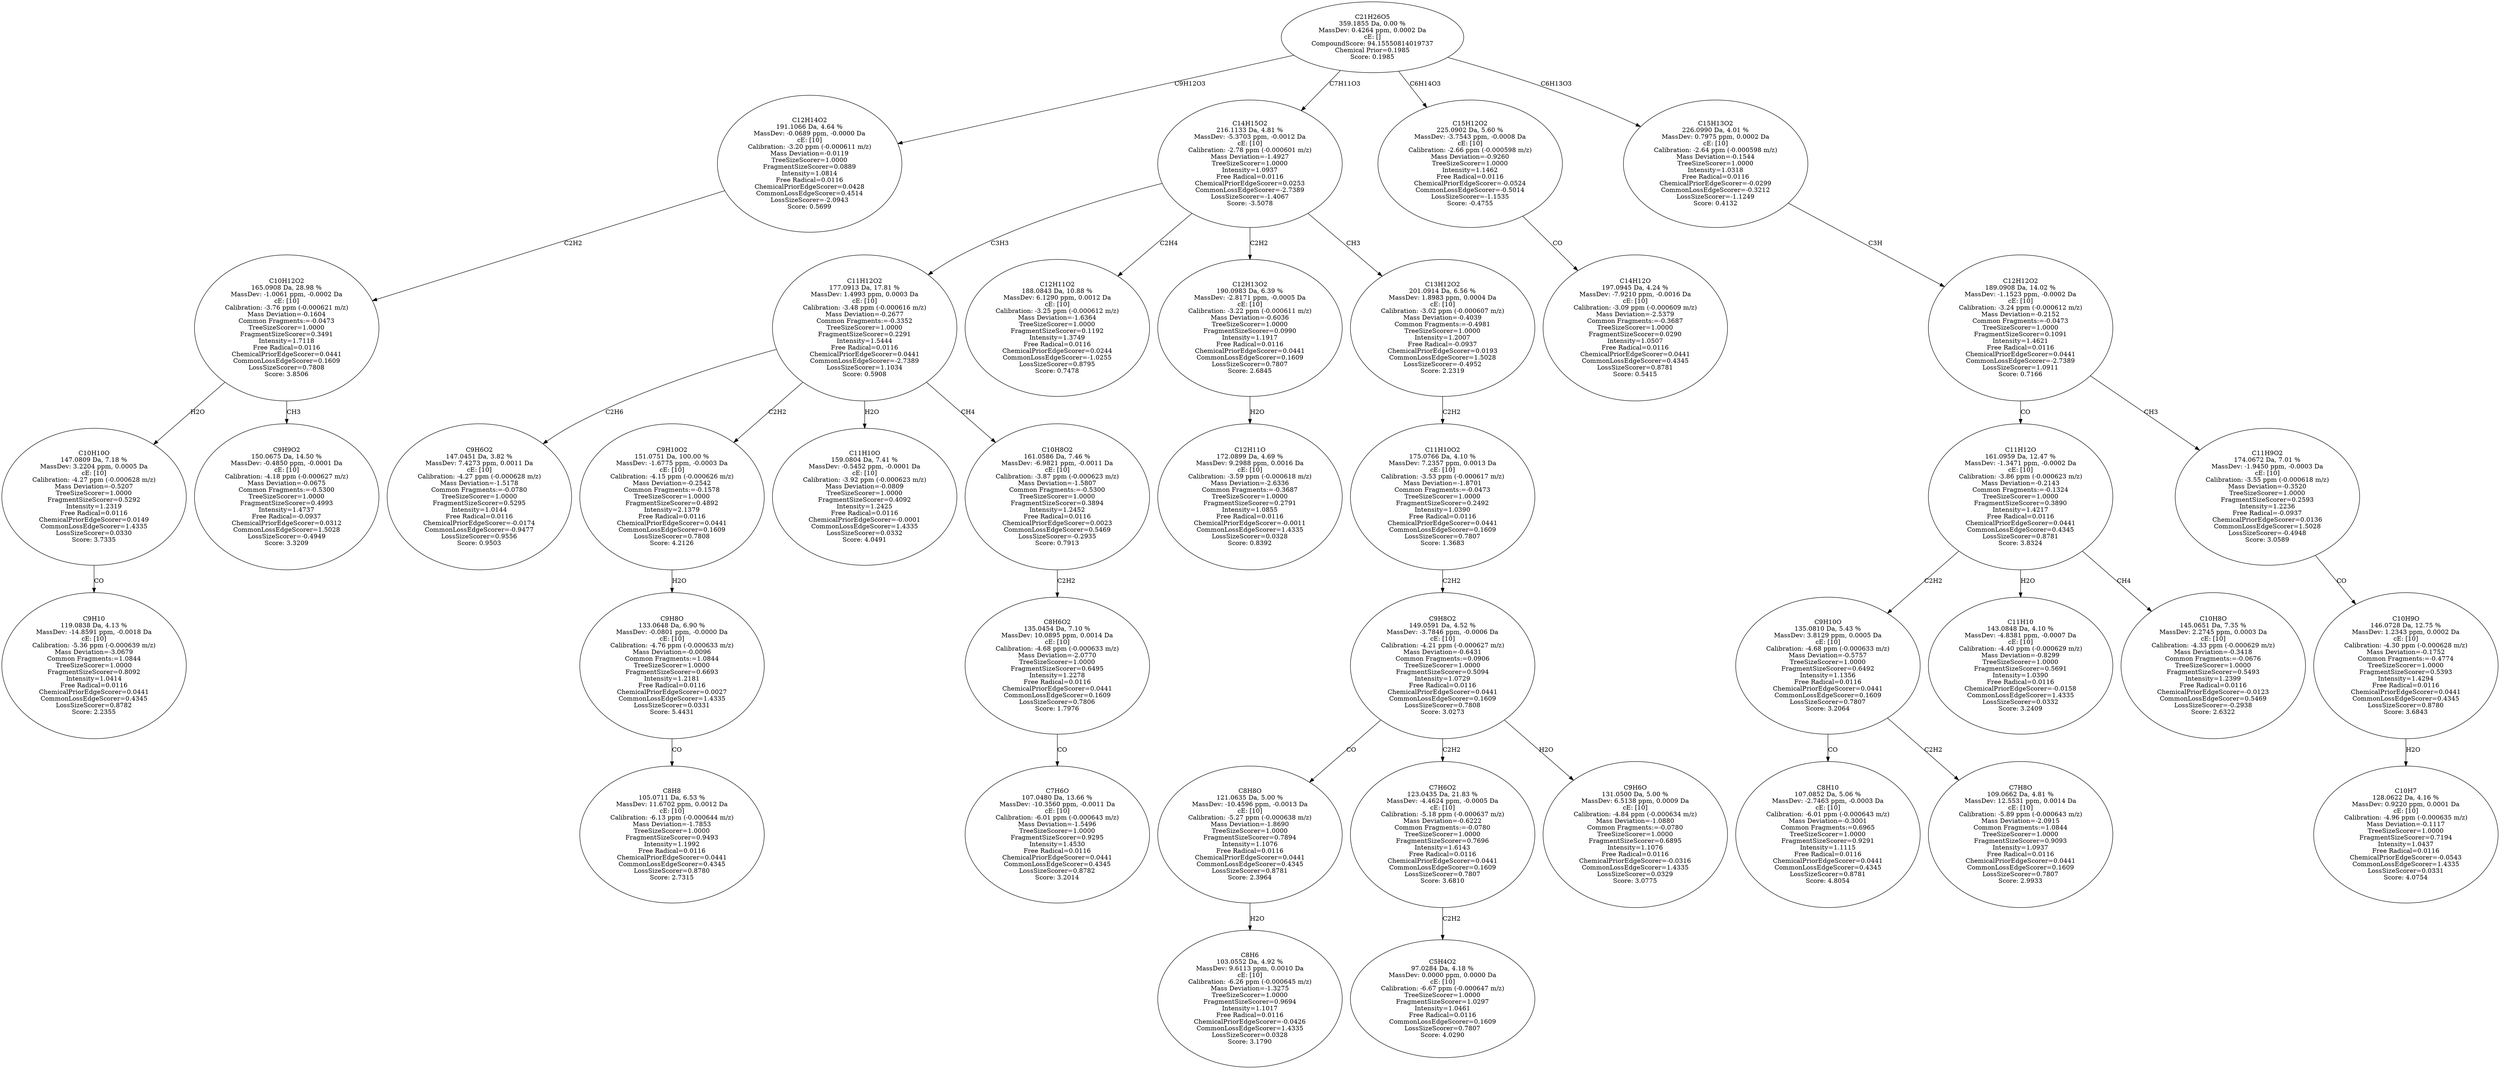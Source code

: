 strict digraph {
v1 [label="C9H10\n119.0838 Da, 4.13 %\nMassDev: -14.8591 ppm, -0.0018 Da\ncE: [10]\nCalibration: -5.36 ppm (-0.000639 m/z)\nMass Deviation=-3.0679\nCommon Fragments:=1.0844\nTreeSizeScorer=1.0000\nFragmentSizeScorer=0.8092\nIntensity=1.0414\nFree Radical=0.0116\nChemicalPriorEdgeScorer=0.0441\nCommonLossEdgeScorer=0.4345\nLossSizeScorer=0.8782\nScore: 2.2355"];
v2 [label="C10H10O\n147.0809 Da, 7.18 %\nMassDev: 3.2204 ppm, 0.0005 Da\ncE: [10]\nCalibration: -4.27 ppm (-0.000628 m/z)\nMass Deviation=-0.5207\nTreeSizeScorer=1.0000\nFragmentSizeScorer=0.5292\nIntensity=1.2319\nFree Radical=0.0116\nChemicalPriorEdgeScorer=0.0149\nCommonLossEdgeScorer=1.4335\nLossSizeScorer=0.0330\nScore: 3.7335"];
v3 [label="C9H9O2\n150.0675 Da, 14.50 %\nMassDev: -0.4850 ppm, -0.0001 Da\ncE: [10]\nCalibration: -4.18 ppm (-0.000627 m/z)\nMass Deviation=-0.0675\nCommon Fragments:=-0.5300\nTreeSizeScorer=1.0000\nFragmentSizeScorer=0.4993\nIntensity=1.4737\nFree Radical=-0.0937\nChemicalPriorEdgeScorer=0.0312\nCommonLossEdgeScorer=1.5028\nLossSizeScorer=-0.4949\nScore: 3.3209"];
v4 [label="C10H12O2\n165.0908 Da, 28.98 %\nMassDev: -1.0061 ppm, -0.0002 Da\ncE: [10]\nCalibration: -3.76 ppm (-0.000621 m/z)\nMass Deviation=-0.1604\nCommon Fragments:=-0.0473\nTreeSizeScorer=1.0000\nFragmentSizeScorer=0.3491\nIntensity=1.7118\nFree Radical=0.0116\nChemicalPriorEdgeScorer=0.0441\nCommonLossEdgeScorer=0.1609\nLossSizeScorer=0.7808\nScore: 3.8506"];
v5 [label="C12H14O2\n191.1066 Da, 4.64 %\nMassDev: -0.0689 ppm, -0.0000 Da\ncE: [10]\nCalibration: -3.20 ppm (-0.000611 m/z)\nMass Deviation=-0.0119\nTreeSizeScorer=1.0000\nFragmentSizeScorer=0.0889\nIntensity=1.0814\nFree Radical=0.0116\nChemicalPriorEdgeScorer=0.0428\nCommonLossEdgeScorer=0.4514\nLossSizeScorer=-2.0943\nScore: 0.5699"];
v6 [label="C9H6O2\n147.0451 Da, 3.82 %\nMassDev: 7.4273 ppm, 0.0011 Da\ncE: [10]\nCalibration: -4.27 ppm (-0.000628 m/z)\nMass Deviation=-1.5178\nCommon Fragments:=-0.0780\nTreeSizeScorer=1.0000\nFragmentSizeScorer=0.5295\nIntensity=1.0144\nFree Radical=0.0116\nChemicalPriorEdgeScorer=-0.0174\nCommonLossEdgeScorer=-0.9477\nLossSizeScorer=0.9556\nScore: 0.9503"];
v7 [label="C8H8\n105.0711 Da, 6.53 %\nMassDev: 11.6702 ppm, 0.0012 Da\ncE: [10]\nCalibration: -6.13 ppm (-0.000644 m/z)\nMass Deviation=-1.7853\nTreeSizeScorer=1.0000\nFragmentSizeScorer=0.9493\nIntensity=1.1992\nFree Radical=0.0116\nChemicalPriorEdgeScorer=0.0441\nCommonLossEdgeScorer=0.4345\nLossSizeScorer=0.8780\nScore: 2.7315"];
v8 [label="C9H8O\n133.0648 Da, 6.90 %\nMassDev: -0.0801 ppm, -0.0000 Da\ncE: [10]\nCalibration: -4.76 ppm (-0.000633 m/z)\nMass Deviation=-0.0096\nCommon Fragments:=1.0844\nTreeSizeScorer=1.0000\nFragmentSizeScorer=0.6693\nIntensity=1.2181\nFree Radical=0.0116\nChemicalPriorEdgeScorer=0.0027\nCommonLossEdgeScorer=1.4335\nLossSizeScorer=0.0331\nScore: 5.4431"];
v9 [label="C9H10O2\n151.0751 Da, 100.00 %\nMassDev: -1.6775 ppm, -0.0003 Da\ncE: [10]\nCalibration: -4.15 ppm (-0.000626 m/z)\nMass Deviation=-0.2542\nCommon Fragments:=-0.1578\nTreeSizeScorer=1.0000\nFragmentSizeScorer=0.4892\nIntensity=2.1379\nFree Radical=0.0116\nChemicalPriorEdgeScorer=0.0441\nCommonLossEdgeScorer=0.1609\nLossSizeScorer=0.7808\nScore: 4.2126"];
v10 [label="C11H10O\n159.0804 Da, 7.41 %\nMassDev: -0.5452 ppm, -0.0001 Da\ncE: [10]\nCalibration: -3.92 ppm (-0.000623 m/z)\nMass Deviation=-0.0809\nTreeSizeScorer=1.0000\nFragmentSizeScorer=0.4092\nIntensity=1.2425\nFree Radical=0.0116\nChemicalPriorEdgeScorer=-0.0001\nCommonLossEdgeScorer=1.4335\nLossSizeScorer=0.0332\nScore: 4.0491"];
v11 [label="C7H6O\n107.0480 Da, 13.66 %\nMassDev: -10.3560 ppm, -0.0011 Da\ncE: [10]\nCalibration: -6.01 ppm (-0.000643 m/z)\nMass Deviation=-1.5496\nTreeSizeScorer=1.0000\nFragmentSizeScorer=0.9295\nIntensity=1.4530\nFree Radical=0.0116\nChemicalPriorEdgeScorer=0.0441\nCommonLossEdgeScorer=0.4345\nLossSizeScorer=0.8782\nScore: 3.2014"];
v12 [label="C8H6O2\n135.0454 Da, 7.10 %\nMassDev: 10.0895 ppm, 0.0014 Da\ncE: [10]\nCalibration: -4.68 ppm (-0.000633 m/z)\nMass Deviation=-2.0770\nTreeSizeScorer=1.0000\nFragmentSizeScorer=0.6495\nIntensity=1.2278\nFree Radical=0.0116\nChemicalPriorEdgeScorer=0.0441\nCommonLossEdgeScorer=0.1609\nLossSizeScorer=0.7806\nScore: 1.7976"];
v13 [label="C10H8O2\n161.0586 Da, 7.46 %\nMassDev: -6.9821 ppm, -0.0011 Da\ncE: [10]\nCalibration: -3.87 ppm (-0.000623 m/z)\nMass Deviation=-1.5807\nCommon Fragments:=-0.5300\nTreeSizeScorer=1.0000\nFragmentSizeScorer=0.3894\nIntensity=1.2452\nFree Radical=0.0116\nChemicalPriorEdgeScorer=0.0023\nCommonLossEdgeScorer=0.5469\nLossSizeScorer=-0.2935\nScore: 0.7913"];
v14 [label="C11H12O2\n177.0913 Da, 17.81 %\nMassDev: 1.4993 ppm, 0.0003 Da\ncE: [10]\nCalibration: -3.48 ppm (-0.000616 m/z)\nMass Deviation=-0.2677\nCommon Fragments:=-0.3352\nTreeSizeScorer=1.0000\nFragmentSizeScorer=0.2291\nIntensity=1.5444\nFree Radical=0.0116\nChemicalPriorEdgeScorer=0.0441\nCommonLossEdgeScorer=-2.7389\nLossSizeScorer=1.1034\nScore: 0.5908"];
v15 [label="C12H11O2\n188.0843 Da, 10.88 %\nMassDev: 6.1290 ppm, 0.0012 Da\ncE: [10]\nCalibration: -3.25 ppm (-0.000612 m/z)\nMass Deviation=-1.6364\nTreeSizeScorer=1.0000\nFragmentSizeScorer=0.1192\nIntensity=1.3749\nFree Radical=0.0116\nChemicalPriorEdgeScorer=0.0244\nCommonLossEdgeScorer=-1.0255\nLossSizeScorer=0.8795\nScore: 0.7478"];
v16 [label="C12H11O\n172.0899 Da, 4.69 %\nMassDev: 9.2988 ppm, 0.0016 Da\ncE: [10]\nCalibration: -3.59 ppm (-0.000618 m/z)\nMass Deviation=-2.6336\nCommon Fragments:=-0.3687\nTreeSizeScorer=1.0000\nFragmentSizeScorer=0.2791\nIntensity=1.0855\nFree Radical=0.0116\nChemicalPriorEdgeScorer=-0.0011\nCommonLossEdgeScorer=1.4335\nLossSizeScorer=0.0328\nScore: 0.8392"];
v17 [label="C12H13O2\n190.0983 Da, 6.39 %\nMassDev: -2.8171 ppm, -0.0005 Da\ncE: [10]\nCalibration: -3.22 ppm (-0.000611 m/z)\nMass Deviation=-0.6036\nTreeSizeScorer=1.0000\nFragmentSizeScorer=0.0990\nIntensity=1.1917\nFree Radical=0.0116\nChemicalPriorEdgeScorer=0.0441\nCommonLossEdgeScorer=0.1609\nLossSizeScorer=0.7807\nScore: 2.6845"];
v18 [label="C8H6\n103.0552 Da, 4.92 %\nMassDev: 9.6113 ppm, 0.0010 Da\ncE: [10]\nCalibration: -6.26 ppm (-0.000645 m/z)\nMass Deviation=-1.3275\nTreeSizeScorer=1.0000\nFragmentSizeScorer=0.9694\nIntensity=1.1017\nFree Radical=0.0116\nChemicalPriorEdgeScorer=-0.0426\nCommonLossEdgeScorer=1.4335\nLossSizeScorer=0.0328\nScore: 3.1790"];
v19 [label="C8H8O\n121.0635 Da, 5.00 %\nMassDev: -10.4596 ppm, -0.0013 Da\ncE: [10]\nCalibration: -5.27 ppm (-0.000638 m/z)\nMass Deviation=-1.8690\nTreeSizeScorer=1.0000\nFragmentSizeScorer=0.7894\nIntensity=1.1076\nFree Radical=0.0116\nChemicalPriorEdgeScorer=0.0441\nCommonLossEdgeScorer=0.4345\nLossSizeScorer=0.8781\nScore: 2.3964"];
v20 [label="C5H4O2\n97.0284 Da, 4.18 %\nMassDev: 0.0000 ppm, 0.0000 Da\ncE: [10]\nCalibration: -6.67 ppm (-0.000647 m/z)\nTreeSizeScorer=1.0000\nFragmentSizeScorer=1.0297\nIntensity=1.0461\nFree Radical=0.0116\nCommonLossEdgeScorer=0.1609\nLossSizeScorer=0.7807\nScore: 4.0290"];
v21 [label="C7H6O2\n123.0435 Da, 21.83 %\nMassDev: -4.4624 ppm, -0.0005 Da\ncE: [10]\nCalibration: -5.18 ppm (-0.000637 m/z)\nMass Deviation=-0.6222\nCommon Fragments:=-0.0780\nTreeSizeScorer=1.0000\nFragmentSizeScorer=0.7696\nIntensity=1.6143\nFree Radical=0.0116\nChemicalPriorEdgeScorer=0.0441\nCommonLossEdgeScorer=0.1609\nLossSizeScorer=0.7807\nScore: 3.6810"];
v22 [label="C9H6O\n131.0500 Da, 5.00 %\nMassDev: 6.5138 ppm, 0.0009 Da\ncE: [10]\nCalibration: -4.84 ppm (-0.000634 m/z)\nMass Deviation=-1.0880\nCommon Fragments:=-0.0780\nTreeSizeScorer=1.0000\nFragmentSizeScorer=0.6895\nIntensity=1.1076\nFree Radical=0.0116\nChemicalPriorEdgeScorer=-0.0316\nCommonLossEdgeScorer=1.4335\nLossSizeScorer=0.0329\nScore: 3.0775"];
v23 [label="C9H8O2\n149.0591 Da, 4.52 %\nMassDev: -3.7846 ppm, -0.0006 Da\ncE: [10]\nCalibration: -4.21 ppm (-0.000627 m/z)\nMass Deviation=-0.6431\nCommon Fragments:=0.0906\nTreeSizeScorer=1.0000\nFragmentSizeScorer=0.5094\nIntensity=1.0729\nFree Radical=0.0116\nChemicalPriorEdgeScorer=0.0441\nCommonLossEdgeScorer=0.1609\nLossSizeScorer=0.7808\nScore: 3.0273"];
v24 [label="C11H10O2\n175.0766 Da, 4.10 %\nMassDev: 7.2357 ppm, 0.0013 Da\ncE: [10]\nCalibration: -3.53 ppm (-0.000617 m/z)\nMass Deviation=-1.8701\nCommon Fragments:=-0.0473\nTreeSizeScorer=1.0000\nFragmentSizeScorer=0.2492\nIntensity=1.0390\nFree Radical=0.0116\nChemicalPriorEdgeScorer=0.0441\nCommonLossEdgeScorer=0.1609\nLossSizeScorer=0.7807\nScore: 1.3683"];
v25 [label="C13H12O2\n201.0914 Da, 6.56 %\nMassDev: 1.8983 ppm, 0.0004 Da\ncE: [10]\nCalibration: -3.02 ppm (-0.000607 m/z)\nMass Deviation=-0.4039\nCommon Fragments:=-0.4981\nTreeSizeScorer=1.0000\nIntensity=1.2007\nFree Radical=-0.0937\nChemicalPriorEdgeScorer=0.0193\nCommonLossEdgeScorer=1.5028\nLossSizeScorer=-0.4952\nScore: 2.2319"];
v26 [label="C14H15O2\n216.1133 Da, 4.81 %\nMassDev: -5.3703 ppm, -0.0012 Da\ncE: [10]\nCalibration: -2.78 ppm (-0.000601 m/z)\nMass Deviation=-1.4927\nTreeSizeScorer=1.0000\nIntensity=1.0937\nFree Radical=0.0116\nChemicalPriorEdgeScorer=0.0253\nCommonLossEdgeScorer=-2.7389\nLossSizeScorer=-1.4067\nScore: -3.5078"];
v27 [label="C14H12O\n197.0945 Da, 4.24 %\nMassDev: -7.9210 ppm, -0.0016 Da\ncE: [10]\nCalibration: -3.09 ppm (-0.000609 m/z)\nMass Deviation=-2.5379\nCommon Fragments:=-0.3687\nTreeSizeScorer=1.0000\nFragmentSizeScorer=0.0290\nIntensity=1.0507\nFree Radical=0.0116\nChemicalPriorEdgeScorer=0.0441\nCommonLossEdgeScorer=0.4345\nLossSizeScorer=0.8781\nScore: 0.5415"];
v28 [label="C15H12O2\n225.0902 Da, 5.60 %\nMassDev: -3.7543 ppm, -0.0008 Da\ncE: [10]\nCalibration: -2.66 ppm (-0.000598 m/z)\nMass Deviation=-0.9260\nTreeSizeScorer=1.0000\nIntensity=1.1462\nFree Radical=0.0116\nChemicalPriorEdgeScorer=-0.0524\nCommonLossEdgeScorer=-0.5014\nLossSizeScorer=-1.1535\nScore: -0.4755"];
v29 [label="C8H10\n107.0852 Da, 5.06 %\nMassDev: -2.7463 ppm, -0.0003 Da\ncE: [10]\nCalibration: -6.01 ppm (-0.000643 m/z)\nMass Deviation=-0.3001\nCommon Fragments:=0.6965\nTreeSizeScorer=1.0000\nFragmentSizeScorer=0.9291\nIntensity=1.1115\nFree Radical=0.0116\nChemicalPriorEdgeScorer=0.0441\nCommonLossEdgeScorer=0.4345\nLossSizeScorer=0.8781\nScore: 4.8054"];
v30 [label="C7H8O\n109.0662 Da, 4.81 %\nMassDev: 12.5531 ppm, 0.0014 Da\ncE: [10]\nCalibration: -5.89 ppm (-0.000643 m/z)\nMass Deviation=-2.0915\nCommon Fragments:=1.0844\nTreeSizeScorer=1.0000\nFragmentSizeScorer=0.9093\nIntensity=1.0937\nFree Radical=0.0116\nChemicalPriorEdgeScorer=0.0441\nCommonLossEdgeScorer=0.1609\nLossSizeScorer=0.7807\nScore: 2.9933"];
v31 [label="C9H10O\n135.0810 Da, 5.43 %\nMassDev: 3.8129 ppm, 0.0005 Da\ncE: [10]\nCalibration: -4.68 ppm (-0.000633 m/z)\nMass Deviation=-0.5757\nTreeSizeScorer=1.0000\nFragmentSizeScorer=0.6492\nIntensity=1.1356\nFree Radical=0.0116\nChemicalPriorEdgeScorer=0.0441\nCommonLossEdgeScorer=0.1609\nLossSizeScorer=0.7807\nScore: 3.2064"];
v32 [label="C11H10\n143.0848 Da, 4.10 %\nMassDev: -4.8381 ppm, -0.0007 Da\ncE: [10]\nCalibration: -4.40 ppm (-0.000629 m/z)\nMass Deviation=-0.8299\nTreeSizeScorer=1.0000\nFragmentSizeScorer=0.5691\nIntensity=1.0390\nFree Radical=0.0116\nChemicalPriorEdgeScorer=-0.0158\nCommonLossEdgeScorer=1.4335\nLossSizeScorer=0.0332\nScore: 3.2409"];
v33 [label="C10H8O\n145.0651 Da, 7.35 %\nMassDev: 2.2745 ppm, 0.0003 Da\ncE: [10]\nCalibration: -4.33 ppm (-0.000629 m/z)\nMass Deviation=-0.3418\nCommon Fragments:=-0.0676\nTreeSizeScorer=1.0000\nFragmentSizeScorer=0.5493\nIntensity=1.2399\nFree Radical=0.0116\nChemicalPriorEdgeScorer=-0.0123\nCommonLossEdgeScorer=0.5469\nLossSizeScorer=-0.2938\nScore: 2.6322"];
v34 [label="C11H12O\n161.0959 Da, 12.47 %\nMassDev: -1.3471 ppm, -0.0002 Da\ncE: [10]\nCalibration: -3.86 ppm (-0.000623 m/z)\nMass Deviation=-0.2143\nCommon Fragments:=-0.1324\nTreeSizeScorer=1.0000\nFragmentSizeScorer=0.3890\nIntensity=1.4217\nFree Radical=0.0116\nChemicalPriorEdgeScorer=0.0441\nCommonLossEdgeScorer=0.4345\nLossSizeScorer=0.8781\nScore: 3.8324"];
v35 [label="C10H7\n128.0622 Da, 4.16 %\nMassDev: 0.9220 ppm, 0.0001 Da\ncE: [10]\nCalibration: -4.96 ppm (-0.000635 m/z)\nMass Deviation=-0.1117\nTreeSizeScorer=1.0000\nFragmentSizeScorer=0.7194\nIntensity=1.0437\nFree Radical=0.0116\nChemicalPriorEdgeScorer=-0.0543\nCommonLossEdgeScorer=1.4335\nLossSizeScorer=0.0331\nScore: 4.0754"];
v36 [label="C10H9O\n146.0728 Da, 12.75 %\nMassDev: 1.2343 ppm, 0.0002 Da\ncE: [10]\nCalibration: -4.30 ppm (-0.000628 m/z)\nMass Deviation=-0.1752\nCommon Fragments:=-0.4774\nTreeSizeScorer=1.0000\nFragmentSizeScorer=0.5393\nIntensity=1.4294\nFree Radical=0.0116\nChemicalPriorEdgeScorer=0.0441\nCommonLossEdgeScorer=0.4345\nLossSizeScorer=0.8780\nScore: 3.6843"];
v37 [label="C11H9O2\n174.0672 Da, 7.01 %\nMassDev: -1.9450 ppm, -0.0003 Da\ncE: [10]\nCalibration: -3.55 ppm (-0.000618 m/z)\nMass Deviation=-0.3520\nTreeSizeScorer=1.0000\nFragmentSizeScorer=0.2593\nIntensity=1.2236\nFree Radical=-0.0937\nChemicalPriorEdgeScorer=0.0136\nCommonLossEdgeScorer=1.5028\nLossSizeScorer=-0.4948\nScore: 3.0589"];
v38 [label="C12H12O2\n189.0908 Da, 14.02 %\nMassDev: -1.1523 ppm, -0.0002 Da\ncE: [10]\nCalibration: -3.24 ppm (-0.000612 m/z)\nMass Deviation=-0.2152\nCommon Fragments:=-0.0473\nTreeSizeScorer=1.0000\nFragmentSizeScorer=0.1091\nIntensity=1.4621\nFree Radical=0.0116\nChemicalPriorEdgeScorer=0.0441\nCommonLossEdgeScorer=-2.7389\nLossSizeScorer=1.0911\nScore: 0.7166"];
v39 [label="C15H13O2\n226.0990 Da, 4.01 %\nMassDev: 0.7975 ppm, 0.0002 Da\ncE: [10]\nCalibration: -2.64 ppm (-0.000598 m/z)\nMass Deviation=-0.1544\nTreeSizeScorer=1.0000\nIntensity=1.0318\nFree Radical=0.0116\nChemicalPriorEdgeScorer=-0.0299\nCommonLossEdgeScorer=-0.3212\nLossSizeScorer=-1.1249\nScore: 0.4132"];
v40 [label="C21H26O5\n359.1855 Da, 0.00 %\nMassDev: 0.4264 ppm, 0.0002 Da\ncE: []\nCompoundScore: 94.15550814019737\nChemical Prior=0.1985\nScore: 0.1985"];
v2 -> v1 [label="CO"];
v4 -> v2 [label="H2O"];
v4 -> v3 [label="CH3"];
v5 -> v4 [label="C2H2"];
v40 -> v5 [label="C9H12O3"];
v14 -> v6 [label="C2H6"];
v8 -> v7 [label="CO"];
v9 -> v8 [label="H2O"];
v14 -> v9 [label="C2H2"];
v14 -> v10 [label="H2O"];
v12 -> v11 [label="CO"];
v13 -> v12 [label="C2H2"];
v14 -> v13 [label="CH4"];
v26 -> v14 [label="C3H3"];
v26 -> v15 [label="C2H4"];
v17 -> v16 [label="H2O"];
v26 -> v17 [label="C2H2"];
v19 -> v18 [label="H2O"];
v23 -> v19 [label="CO"];
v21 -> v20 [label="C2H2"];
v23 -> v21 [label="C2H2"];
v23 -> v22 [label="H2O"];
v24 -> v23 [label="C2H2"];
v25 -> v24 [label="C2H2"];
v26 -> v25 [label="CH3"];
v40 -> v26 [label="C7H11O3"];
v28 -> v27 [label="CO"];
v40 -> v28 [label="C6H14O3"];
v31 -> v29 [label="CO"];
v31 -> v30 [label="C2H2"];
v34 -> v31 [label="C2H2"];
v34 -> v32 [label="H2O"];
v34 -> v33 [label="CH4"];
v38 -> v34 [label="CO"];
v36 -> v35 [label="H2O"];
v37 -> v36 [label="CO"];
v38 -> v37 [label="CH3"];
v39 -> v38 [label="C3H"];
v40 -> v39 [label="C6H13O3"];
}
